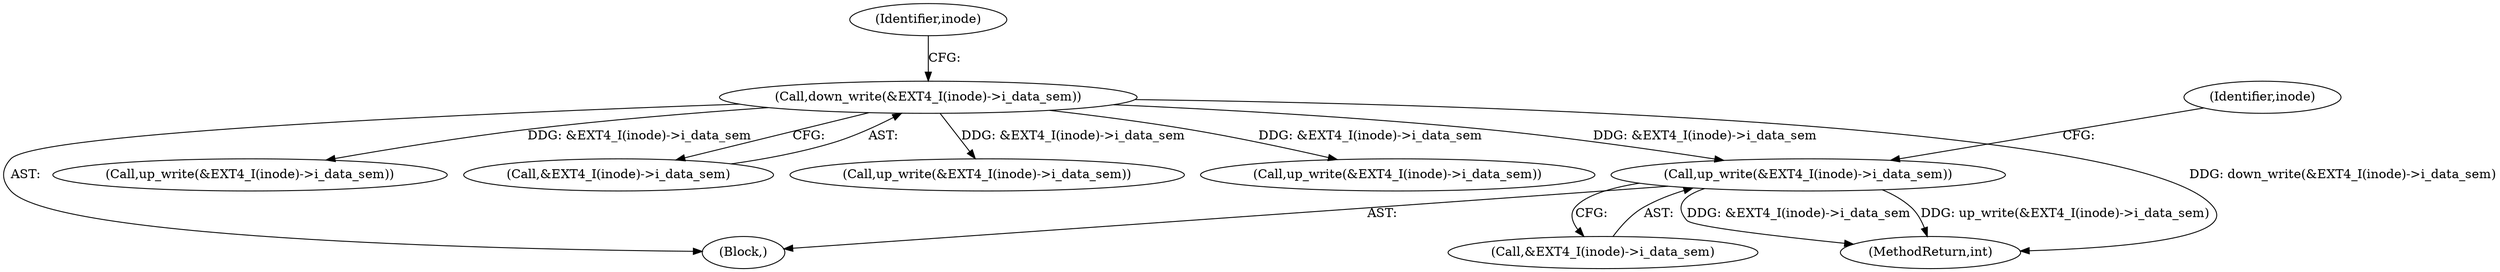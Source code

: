 digraph "0_linux_ea3d7209ca01da209cda6f0dea8be9cc4b7a933b@API" {
"1000346" [label="(Call,up_write(&EXT4_I(inode)->i_data_sem))"];
"1000265" [label="(Call,down_write(&EXT4_I(inode)->i_data_sem))"];
"1000384" [label="(MethodReturn,int)"];
"1000346" [label="(Call,up_write(&EXT4_I(inode)->i_data_sem))"];
"1000284" [label="(Call,up_write(&EXT4_I(inode)->i_data_sem))"];
"1000266" [label="(Call,&EXT4_I(inode)->i_data_sem)"];
"1000354" [label="(Identifier,inode)"];
"1000272" [label="(Identifier,inode)"];
"1000113" [label="(Block,)"];
"1000324" [label="(Call,up_write(&EXT4_I(inode)->i_data_sem))"];
"1000302" [label="(Call,up_write(&EXT4_I(inode)->i_data_sem))"];
"1000347" [label="(Call,&EXT4_I(inode)->i_data_sem)"];
"1000265" [label="(Call,down_write(&EXT4_I(inode)->i_data_sem))"];
"1000346" -> "1000113"  [label="AST: "];
"1000346" -> "1000347"  [label="CFG: "];
"1000347" -> "1000346"  [label="AST: "];
"1000354" -> "1000346"  [label="CFG: "];
"1000346" -> "1000384"  [label="DDG: &EXT4_I(inode)->i_data_sem"];
"1000346" -> "1000384"  [label="DDG: up_write(&EXT4_I(inode)->i_data_sem)"];
"1000265" -> "1000346"  [label="DDG: &EXT4_I(inode)->i_data_sem"];
"1000265" -> "1000113"  [label="AST: "];
"1000265" -> "1000266"  [label="CFG: "];
"1000266" -> "1000265"  [label="AST: "];
"1000272" -> "1000265"  [label="CFG: "];
"1000265" -> "1000384"  [label="DDG: down_write(&EXT4_I(inode)->i_data_sem)"];
"1000265" -> "1000284"  [label="DDG: &EXT4_I(inode)->i_data_sem"];
"1000265" -> "1000302"  [label="DDG: &EXT4_I(inode)->i_data_sem"];
"1000265" -> "1000324"  [label="DDG: &EXT4_I(inode)->i_data_sem"];
}
